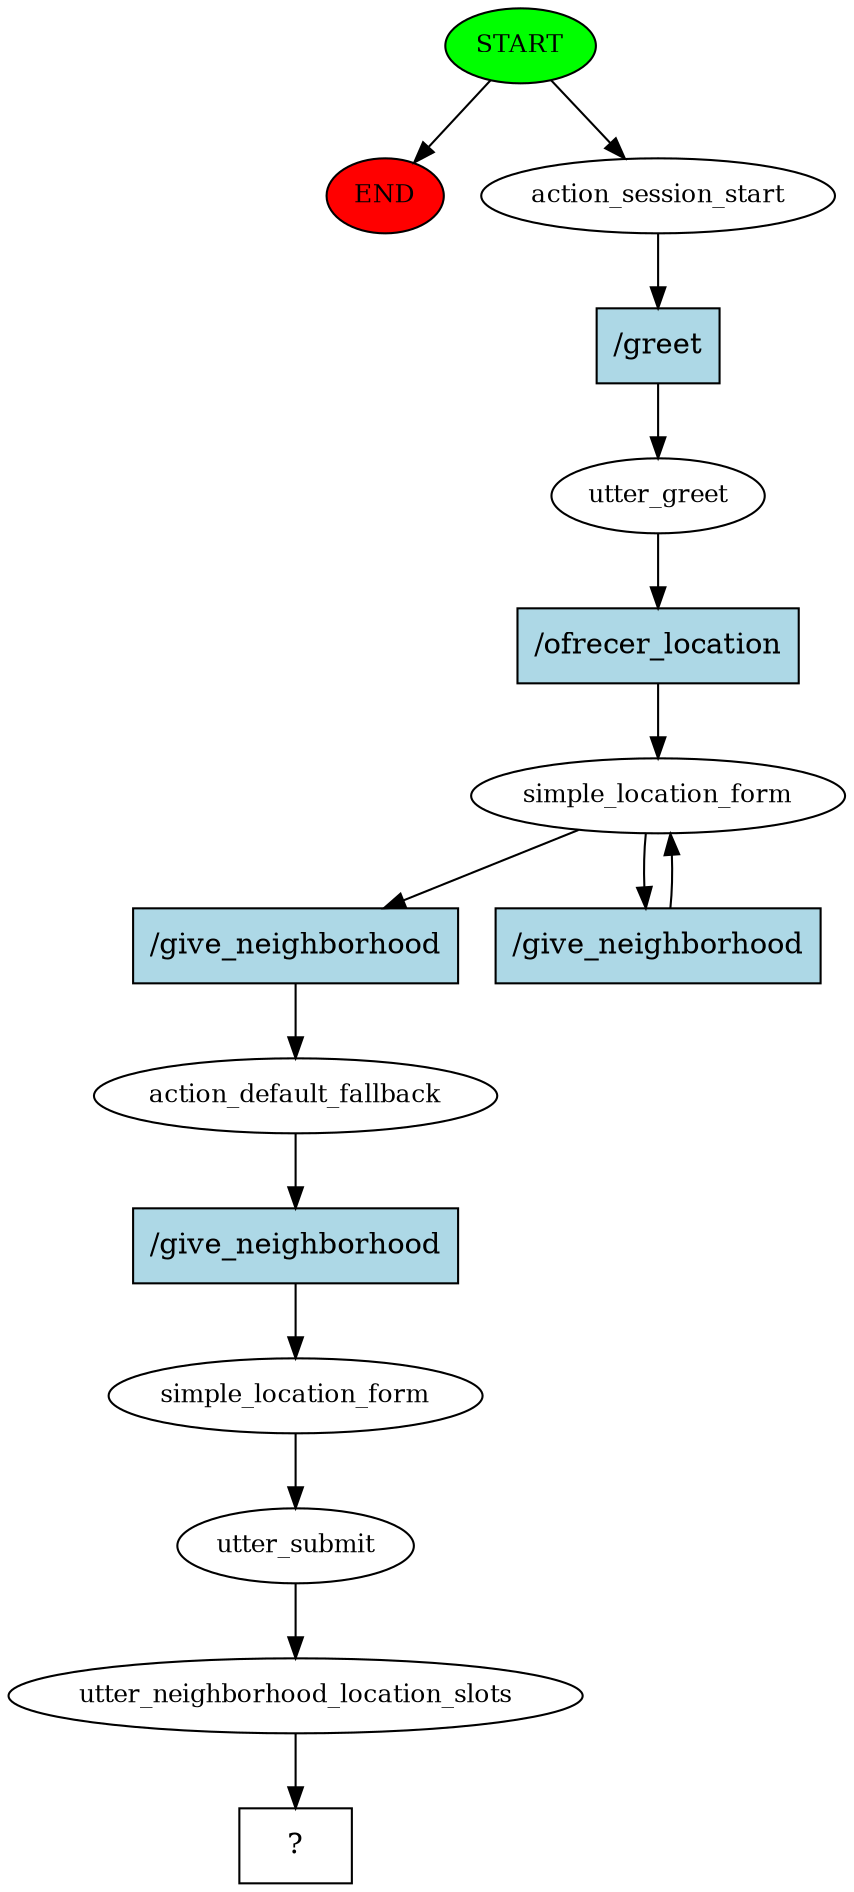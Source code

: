 digraph  {
0 [class="start active", fillcolor=green, fontsize=12, label=START, style=filled];
"-1" [class=end, fillcolor=red, fontsize=12, label=END, style=filled];
1 [class=active, fontsize=12, label=action_session_start];
2 [class=active, fontsize=12, label=utter_greet];
3 [class=active, fontsize=12, label=simple_location_form];
5 [class=active, fontsize=12, label=action_default_fallback];
6 [class=active, fontsize=12, label=simple_location_form];
7 [class=active, fontsize=12, label=utter_submit];
8 [class=active, fontsize=12, label=utter_neighborhood_location_slots];
9 [class="intent dashed active", label="  ?  ", shape=rect];
10 [class="intent active", fillcolor=lightblue, label="/greet", shape=rect, style=filled];
11 [class="intent active", fillcolor=lightblue, label="/ofrecer_location", shape=rect, style=filled];
12 [class="intent active", fillcolor=lightblue, label="/give_neighborhood", shape=rect, style=filled];
13 [class="intent active", fillcolor=lightblue, label="/give_neighborhood", shape=rect, style=filled];
14 [class="intent active", fillcolor=lightblue, label="/give_neighborhood", shape=rect, style=filled];
0 -> "-1"  [class="", key=NONE, label=""];
0 -> 1  [class=active, key=NONE, label=""];
1 -> 10  [class=active, key=0];
2 -> 11  [class=active, key=0];
3 -> 12  [class=active, key=0];
3 -> 13  [class=active, key=0];
5 -> 14  [class=active, key=0];
6 -> 7  [class=active, key=NONE, label=""];
7 -> 8  [class=active, key=NONE, label=""];
8 -> 9  [class=active, key=NONE, label=""];
10 -> 2  [class=active, key=0];
11 -> 3  [class=active, key=0];
12 -> 5  [class=active, key=0];
13 -> 3  [class=active, key=0];
14 -> 6  [class=active, key=0];
}
